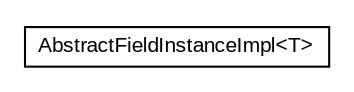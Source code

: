 #!/usr/local/bin/dot
#
# Class diagram 
# Generated by UMLGraph version 5.1 (http://www.umlgraph.org/)
#

digraph G {
	edge [fontname="arial",fontsize=10,labelfontname="arial",labelfontsize=10];
	node [fontname="arial",fontsize=10,shape=plaintext];
	nodesep=0.25;
	ranksep=0.5;
	// com.helger.jcodemodel.supplementary.issues.issue31.AbstractFieldInstanceImpl<T>
	c80 [label=<<table title="com.helger.jcodemodel.supplementary.issues.issue31.AbstractFieldInstanceImpl" border="0" cellborder="1" cellspacing="0" cellpadding="2" port="p" href="./AbstractFieldInstanceImpl.html">
		<tr><td><table border="0" cellspacing="0" cellpadding="1">
<tr><td align="center" balign="center"> AbstractFieldInstanceImpl&lt;T&gt; </td></tr>
		</table></td></tr>
		</table>>, fontname="arial", fontcolor="black", fontsize=10.0];
}

